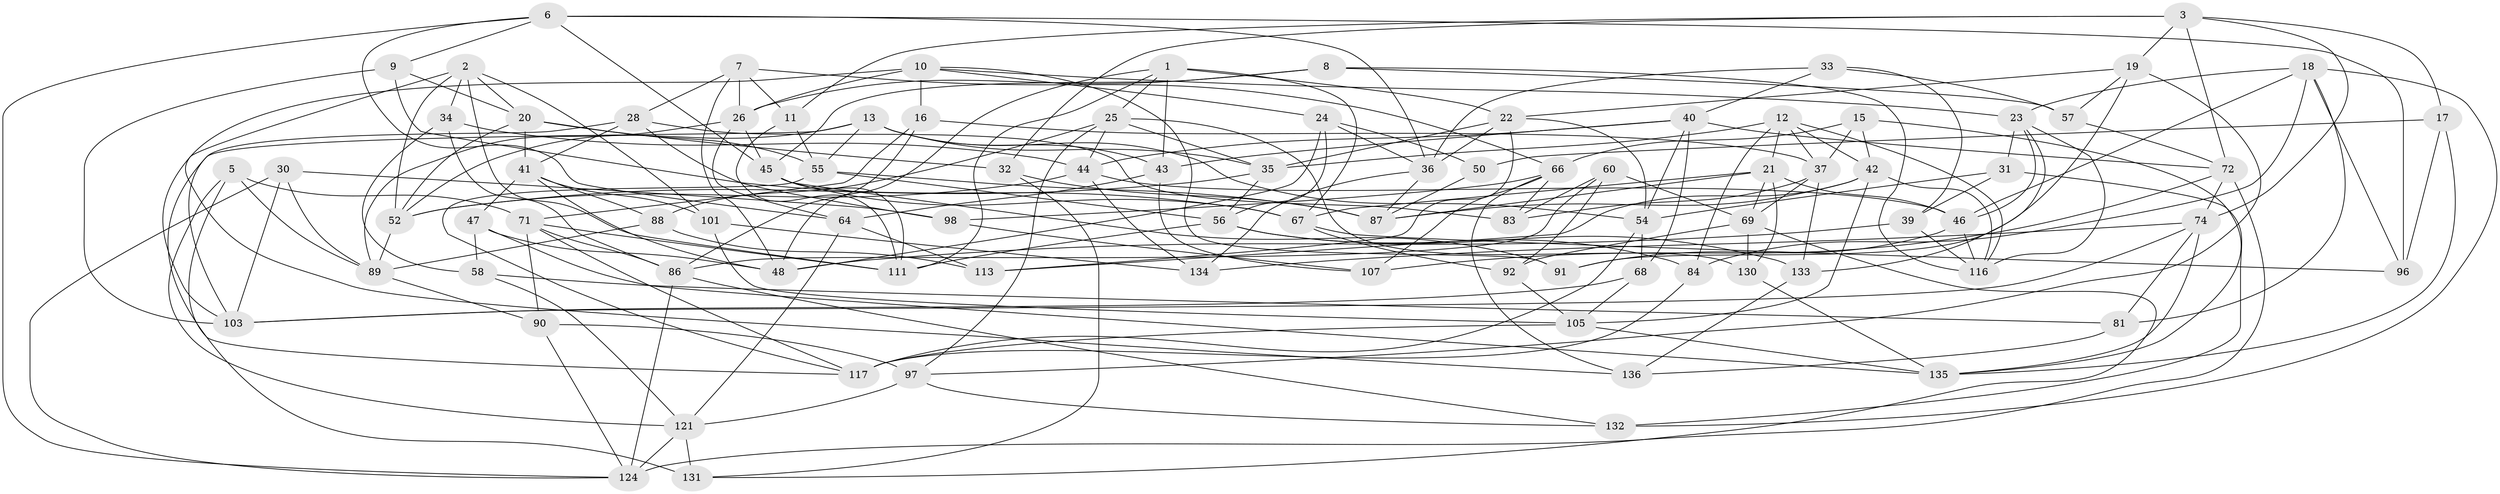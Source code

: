 // original degree distribution, {4: 1.0}
// Generated by graph-tools (version 1.1) at 2025/42/03/06/25 10:42:16]
// undirected, 89 vertices, 226 edges
graph export_dot {
graph [start="1"]
  node [color=gray90,style=filled];
  1 [super="+14"];
  2 [super="+99"];
  3 [super="+4"];
  5;
  6 [super="+138"];
  7 [super="+73"];
  8;
  9;
  10 [super="+65"];
  11;
  12 [super="+27"];
  13 [super="+63"];
  15;
  16;
  17;
  18 [super="+110"];
  19 [super="+51"];
  20 [super="+80"];
  21 [super="+126"];
  22 [super="+38"];
  23 [super="+82"];
  24 [super="+49"];
  25 [super="+29"];
  26 [super="+123"];
  28 [super="+79"];
  30;
  31;
  32;
  33;
  34;
  35 [super="+77"];
  36 [super="+94"];
  37 [super="+61"];
  39;
  40 [super="+109"];
  41 [super="+53"];
  42 [super="+108"];
  43 [super="+85"];
  44 [super="+102"];
  45 [super="+95"];
  46 [super="+100"];
  47;
  48 [super="+104"];
  50;
  52 [super="+70"];
  54 [super="+59"];
  55 [super="+139"];
  56 [super="+62"];
  57;
  58;
  60;
  64 [super="+118"];
  66 [super="+76"];
  67 [super="+93"];
  68;
  69 [super="+78"];
  71 [super="+112"];
  72 [super="+75"];
  74 [super="+122"];
  81;
  83;
  84;
  86 [super="+114"];
  87 [super="+120"];
  88;
  89 [super="+106"];
  90;
  91;
  92;
  96;
  97 [super="+129"];
  98;
  101;
  103 [super="+125"];
  105 [super="+115"];
  107;
  111 [super="+119"];
  113;
  116 [super="+140"];
  117 [super="+127"];
  121 [super="+137"];
  124 [super="+128"];
  130;
  131;
  132;
  133;
  134;
  135 [super="+141"];
  136;
  1 -- 111;
  1 -- 22;
  1 -- 48;
  1 -- 67;
  1 -- 25;
  1 -- 43;
  2 -- 101;
  2 -- 52;
  2 -- 20;
  2 -- 136;
  2 -- 34;
  2 -- 111;
  3 -- 17;
  3 -- 74;
  3 -- 19;
  3 -- 32;
  3 -- 11;
  3 -- 72;
  5 -- 71;
  5 -- 117;
  5 -- 89;
  5 -- 121;
  6 -- 9;
  6 -- 64;
  6 -- 45;
  6 -- 96;
  6 -- 124;
  6 -- 36;
  7 -- 28 [weight=2];
  7 -- 48;
  7 -- 66;
  7 -- 11;
  7 -- 26;
  8 -- 57;
  8 -- 45;
  8 -- 116;
  8 -- 26;
  9 -- 20;
  9 -- 67;
  9 -- 103;
  10 -- 16;
  10 -- 91;
  10 -- 24;
  10 -- 103;
  10 -- 23;
  10 -- 26;
  11 -- 55;
  11 -- 111;
  12 -- 35;
  12 -- 37;
  12 -- 84;
  12 -- 116;
  12 -- 42;
  12 -- 21;
  13 -- 52;
  13 -- 55;
  13 -- 54;
  13 -- 35;
  13 -- 43;
  13 -- 103;
  15 -- 37;
  15 -- 135;
  15 -- 42;
  15 -- 66;
  16 -- 71;
  16 -- 86;
  16 -- 37;
  17 -- 50;
  17 -- 96;
  17 -- 135;
  18 -- 132;
  18 -- 96;
  18 -- 23;
  18 -- 81;
  18 -- 84;
  18 -- 46;
  19 -- 97 [weight=2];
  19 -- 57;
  19 -- 91;
  19 -- 22;
  20 -- 32;
  20 -- 55;
  20 -- 41;
  20 -- 52;
  21 -- 46;
  21 -- 69;
  21 -- 130;
  21 -- 67;
  21 -- 87;
  22 -- 54;
  22 -- 113;
  22 -- 35;
  22 -- 36;
  23 -- 46;
  23 -- 31;
  23 -- 133;
  23 -- 116;
  24 -- 48;
  24 -- 50 [weight=2];
  24 -- 56;
  24 -- 36;
  25 -- 130;
  25 -- 97;
  25 -- 35;
  25 -- 88;
  25 -- 44;
  26 -- 64;
  26 -- 45;
  26 -- 89;
  28 -- 98;
  28 -- 83;
  28 -- 131;
  28 -- 41;
  30 -- 98;
  30 -- 103;
  30 -- 89;
  30 -- 124;
  31 -- 132;
  31 -- 54;
  31 -- 39;
  32 -- 87;
  32 -- 131;
  33 -- 57;
  33 -- 40;
  33 -- 39;
  33 -- 36;
  34 -- 58;
  34 -- 44;
  34 -- 86;
  35 -- 56;
  35 -- 52;
  36 -- 134;
  36 -- 87;
  37 -- 83;
  37 -- 69;
  37 -- 133;
  39 -- 116;
  39 -- 48;
  40 -- 68;
  40 -- 54;
  40 -- 44;
  40 -- 43;
  40 -- 72;
  41 -- 88;
  41 -- 101;
  41 -- 47;
  41 -- 48;
  42 -- 113;
  42 -- 116;
  42 -- 87;
  42 -- 105;
  43 -- 64 [weight=2];
  43 -- 107;
  44 -- 46;
  44 -- 134;
  44 -- 52;
  45 -- 67;
  45 -- 91;
  45 -- 111;
  46 -- 91;
  46 -- 116;
  47 -- 135;
  47 -- 48;
  47 -- 58;
  50 -- 87;
  52 -- 89;
  54 -- 117;
  54 -- 68;
  55 -- 117;
  55 -- 56;
  55 -- 87;
  56 -- 84;
  56 -- 133;
  56 -- 111;
  57 -- 72;
  58 -- 81;
  58 -- 121;
  60 -- 92;
  60 -- 83;
  60 -- 86;
  60 -- 69;
  64 -- 121;
  64 -- 113;
  66 -- 83;
  66 -- 107;
  66 -- 136;
  66 -- 98;
  67 -- 92;
  67 -- 96;
  68 -- 105;
  68 -- 103;
  69 -- 131;
  69 -- 130;
  69 -- 92;
  71 -- 86;
  71 -- 90;
  71 -- 111;
  71 -- 117;
  72 -- 107;
  72 -- 124;
  72 -- 74;
  74 -- 81;
  74 -- 135;
  74 -- 134;
  74 -- 103;
  81 -- 136;
  84 -- 117;
  86 -- 132;
  86 -- 124;
  88 -- 113;
  88 -- 89;
  89 -- 90;
  90 -- 124;
  90 -- 97;
  92 -- 105;
  97 -- 132;
  97 -- 121;
  98 -- 107;
  101 -- 134;
  101 -- 105;
  105 -- 135;
  105 -- 117;
  121 -- 131;
  121 -- 124;
  130 -- 135;
  133 -- 136;
}
